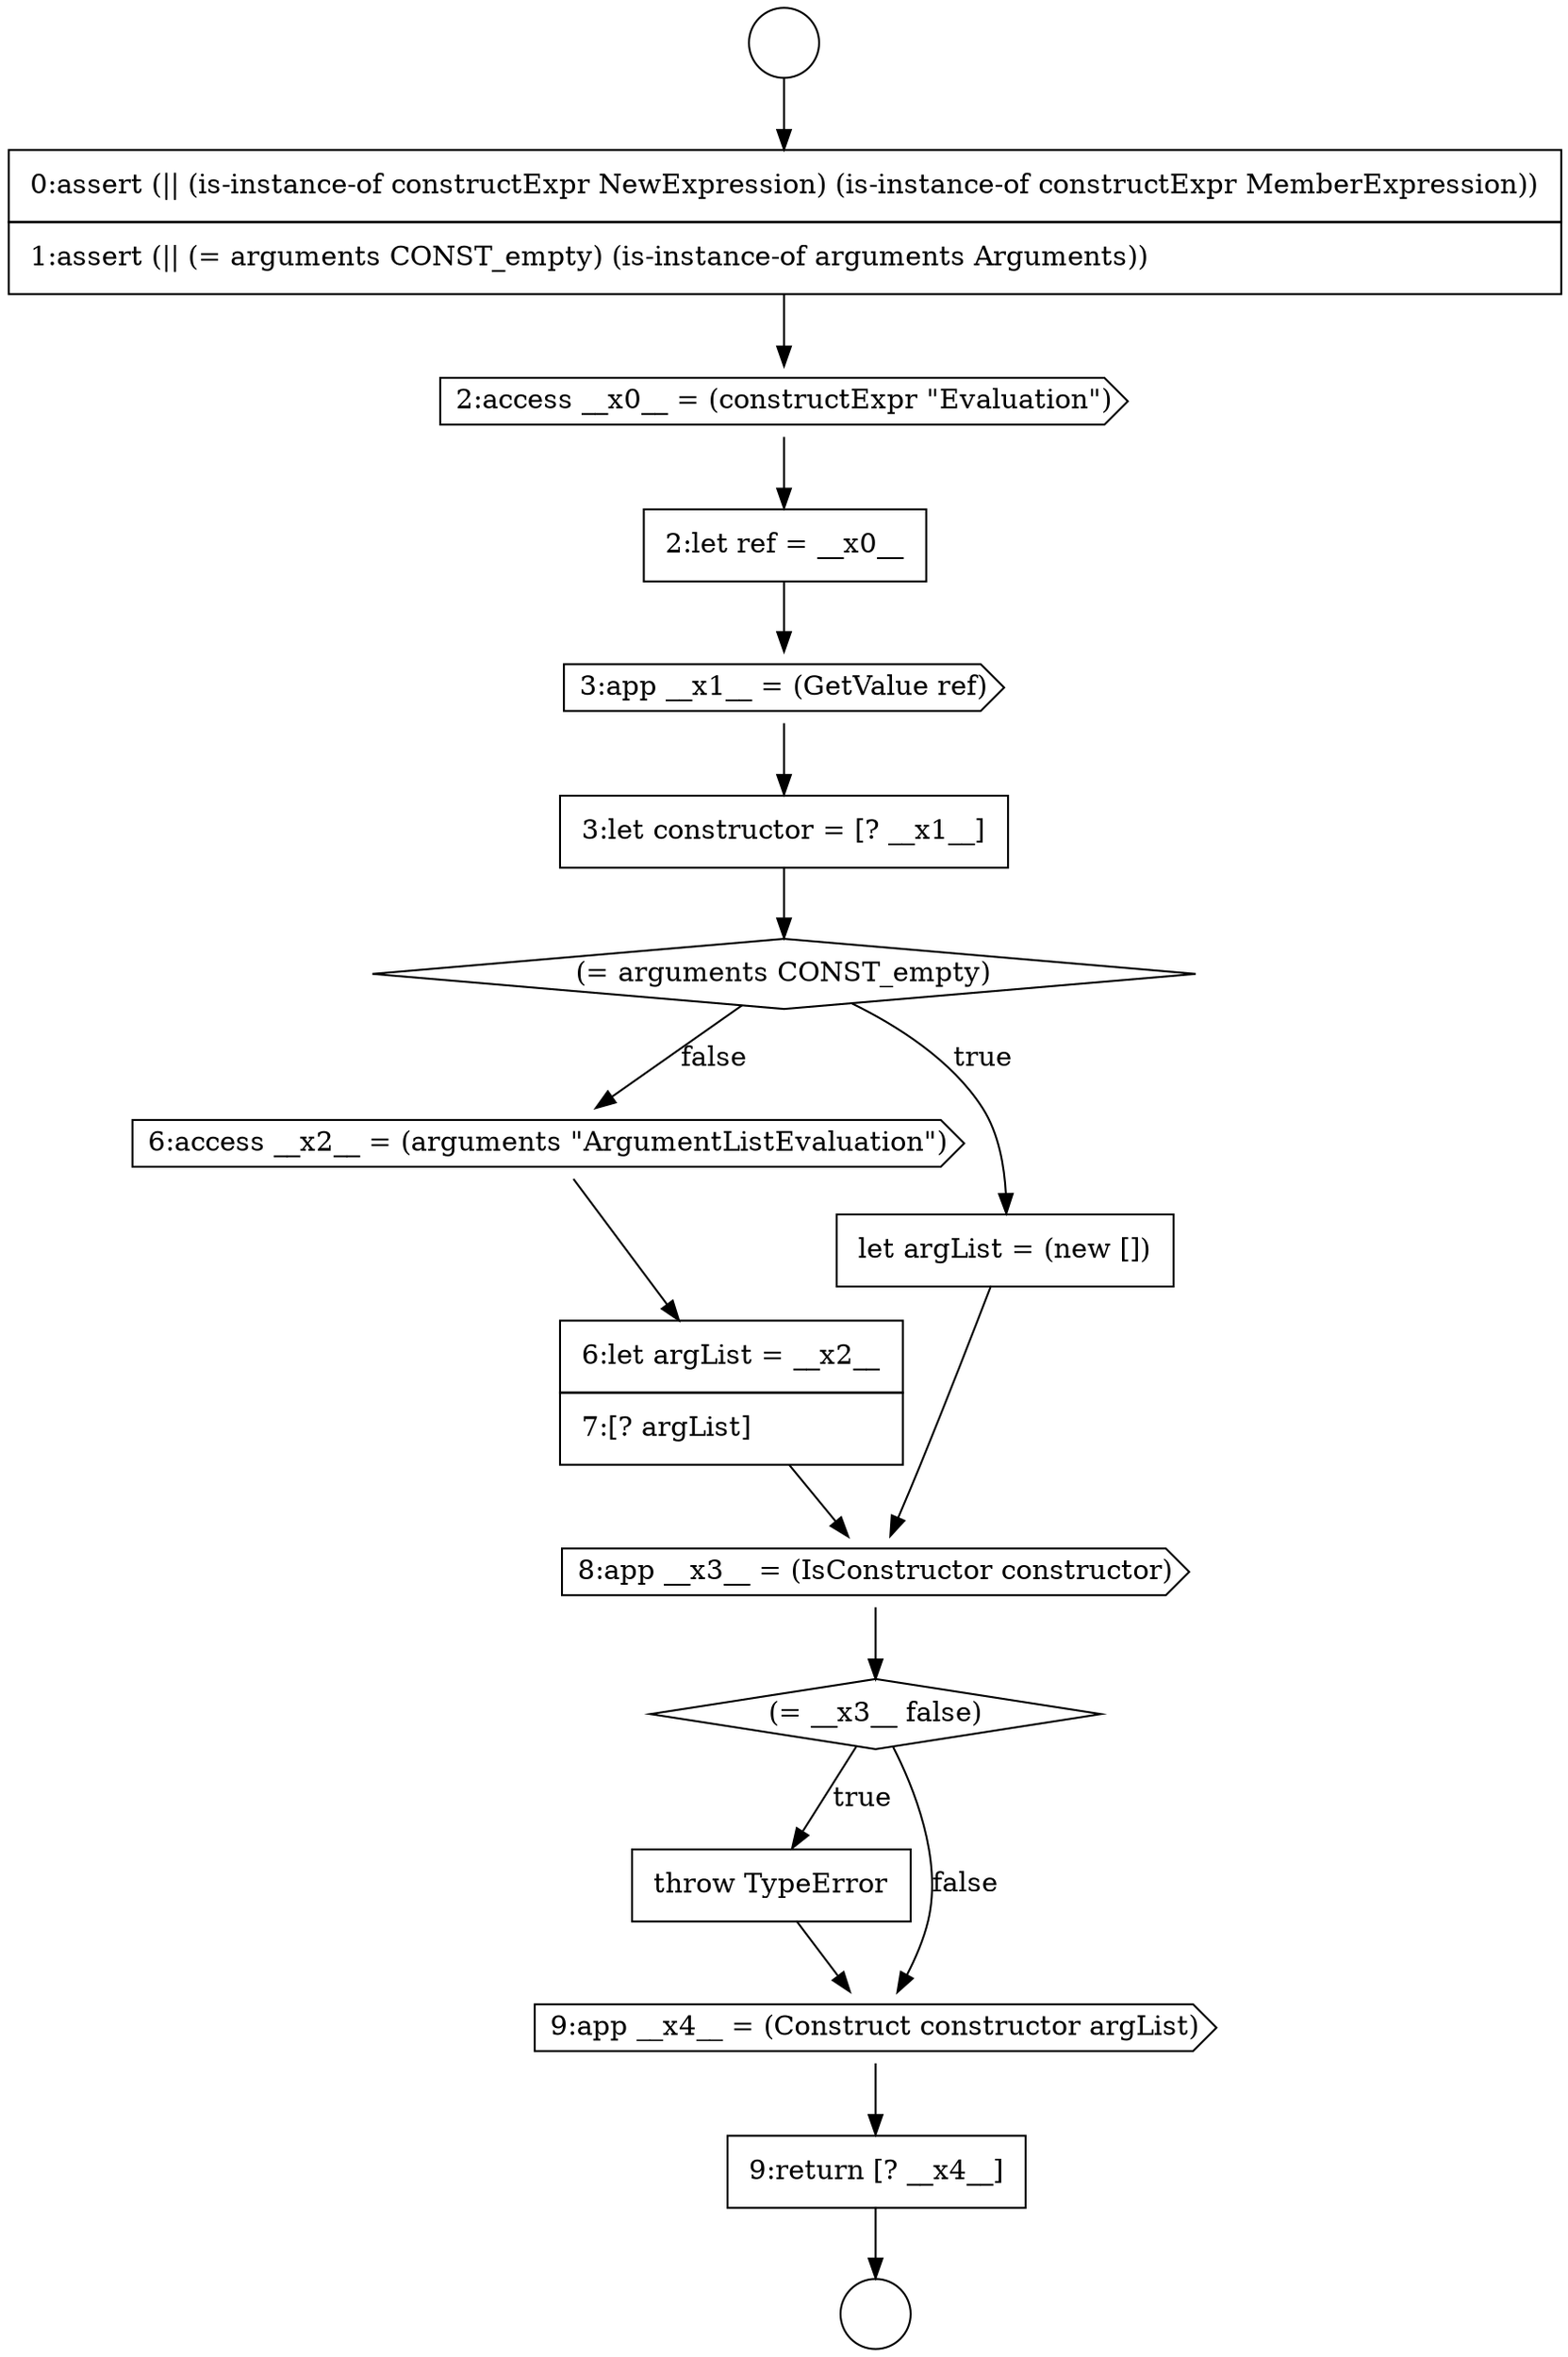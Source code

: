 digraph {
  node3969 [shape=none, margin=0, label=<<font color="black">
    <table border="0" cellborder="1" cellspacing="0" cellpadding="10">
      <tr><td align="left">3:let constructor = [? __x1__]</td></tr>
    </table>
  </font>> color="black" fillcolor="white" style=filled]
  node3976 [shape=none, margin=0, label=<<font color="black">
    <table border="0" cellborder="1" cellspacing="0" cellpadding="10">
      <tr><td align="left">throw TypeError</td></tr>
    </table>
  </font>> color="black" fillcolor="white" style=filled]
  node3972 [shape=cds, label=<<font color="black">6:access __x2__ = (arguments &quot;ArgumentListEvaluation&quot;)</font>> color="black" fillcolor="white" style=filled]
  node3967 [shape=none, margin=0, label=<<font color="black">
    <table border="0" cellborder="1" cellspacing="0" cellpadding="10">
      <tr><td align="left">2:let ref = __x0__</td></tr>
    </table>
  </font>> color="black" fillcolor="white" style=filled]
  node3964 [shape=circle label=" " color="black" fillcolor="white" style=filled]
  node3975 [shape=diamond, label=<<font color="black">(= __x3__ false)</font>> color="black" fillcolor="white" style=filled]
  node3970 [shape=diamond, label=<<font color="black">(= arguments CONST_empty)</font>> color="black" fillcolor="white" style=filled]
  node3978 [shape=none, margin=0, label=<<font color="black">
    <table border="0" cellborder="1" cellspacing="0" cellpadding="10">
      <tr><td align="left">9:return [? __x4__]</td></tr>
    </table>
  </font>> color="black" fillcolor="white" style=filled]
  node3966 [shape=cds, label=<<font color="black">2:access __x0__ = (constructExpr &quot;Evaluation&quot;)</font>> color="black" fillcolor="white" style=filled]
  node3973 [shape=none, margin=0, label=<<font color="black">
    <table border="0" cellborder="1" cellspacing="0" cellpadding="10">
      <tr><td align="left">6:let argList = __x2__</td></tr>
      <tr><td align="left">7:[? argList]</td></tr>
    </table>
  </font>> color="black" fillcolor="white" style=filled]
  node3968 [shape=cds, label=<<font color="black">3:app __x1__ = (GetValue ref)</font>> color="black" fillcolor="white" style=filled]
  node3963 [shape=circle label=" " color="black" fillcolor="white" style=filled]
  node3977 [shape=cds, label=<<font color="black">9:app __x4__ = (Construct constructor argList)</font>> color="black" fillcolor="white" style=filled]
  node3971 [shape=none, margin=0, label=<<font color="black">
    <table border="0" cellborder="1" cellspacing="0" cellpadding="10">
      <tr><td align="left">let argList = (new [])</td></tr>
    </table>
  </font>> color="black" fillcolor="white" style=filled]
  node3974 [shape=cds, label=<<font color="black">8:app __x3__ = (IsConstructor constructor)</font>> color="black" fillcolor="white" style=filled]
  node3965 [shape=none, margin=0, label=<<font color="black">
    <table border="0" cellborder="1" cellspacing="0" cellpadding="10">
      <tr><td align="left">0:assert (|| (is-instance-of constructExpr NewExpression) (is-instance-of constructExpr MemberExpression))</td></tr>
      <tr><td align="left">1:assert (|| (= arguments CONST_empty) (is-instance-of arguments Arguments))</td></tr>
    </table>
  </font>> color="black" fillcolor="white" style=filled]
  node3974 -> node3975 [ color="black"]
  node3976 -> node3977 [ color="black"]
  node3978 -> node3964 [ color="black"]
  node3972 -> node3973 [ color="black"]
  node3973 -> node3974 [ color="black"]
  node3963 -> node3965 [ color="black"]
  node3965 -> node3966 [ color="black"]
  node3969 -> node3970 [ color="black"]
  node3966 -> node3967 [ color="black"]
  node3970 -> node3971 [label=<<font color="black">true</font>> color="black"]
  node3970 -> node3972 [label=<<font color="black">false</font>> color="black"]
  node3968 -> node3969 [ color="black"]
  node3971 -> node3974 [ color="black"]
  node3975 -> node3976 [label=<<font color="black">true</font>> color="black"]
  node3975 -> node3977 [label=<<font color="black">false</font>> color="black"]
  node3967 -> node3968 [ color="black"]
  node3977 -> node3978 [ color="black"]
}
